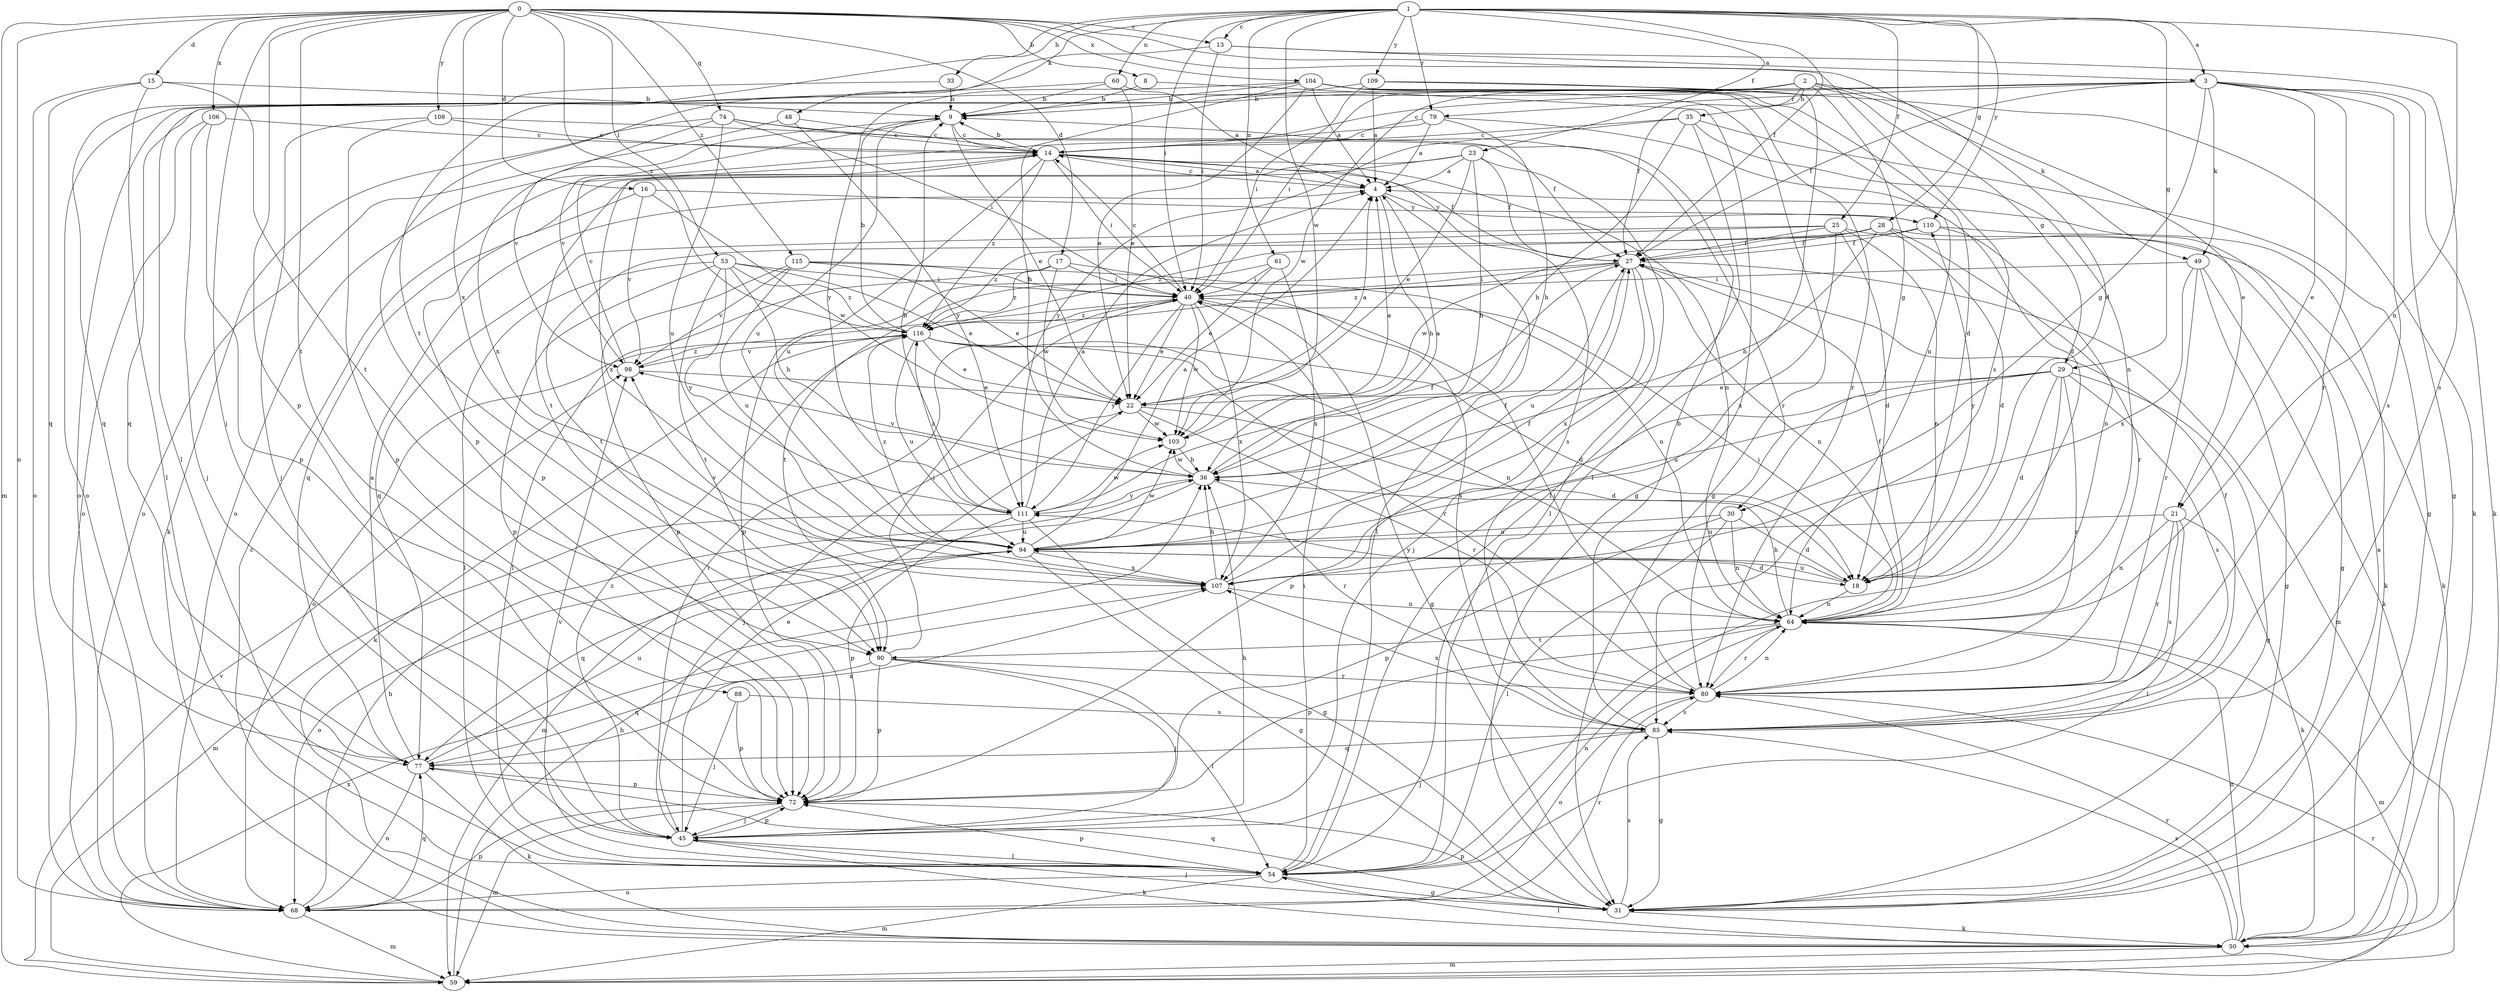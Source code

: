 strict digraph  {
0;
1;
2;
3;
4;
8;
9;
13;
14;
15;
16;
17;
18;
21;
22;
23;
25;
27;
28;
29;
30;
31;
33;
35;
36;
40;
45;
48;
49;
50;
53;
54;
59;
60;
61;
64;
68;
72;
74;
77;
79;
80;
85;
88;
90;
94;
98;
103;
104;
106;
107;
108;
109;
110;
111;
115;
116;
0 -> 8  [label=b];
0 -> 13  [label=c];
0 -> 15  [label=d];
0 -> 16  [label=d];
0 -> 17  [label=d];
0 -> 18  [label=d];
0 -> 45  [label=j];
0 -> 53  [label=l];
0 -> 59  [label=m];
0 -> 68  [label=o];
0 -> 72  [label=p];
0 -> 74  [label=q];
0 -> 85  [label=s];
0 -> 88  [label=t];
0 -> 104  [label=x];
0 -> 106  [label=x];
0 -> 107  [label=x];
0 -> 108  [label=y];
0 -> 115  [label=z];
0 -> 116  [label=z];
1 -> 3  [label=a];
1 -> 13  [label=c];
1 -> 23  [label=f];
1 -> 25  [label=f];
1 -> 27  [label=f];
1 -> 28  [label=g];
1 -> 29  [label=g];
1 -> 33  [label=h];
1 -> 40  [label=i];
1 -> 48  [label=k];
1 -> 60  [label=n];
1 -> 61  [label=n];
1 -> 64  [label=n];
1 -> 79  [label=r];
1 -> 90  [label=t];
1 -> 103  [label=w];
1 -> 109  [label=y];
1 -> 110  [label=y];
2 -> 21  [label=e];
2 -> 27  [label=f];
2 -> 29  [label=g];
2 -> 30  [label=g];
2 -> 35  [label=h];
2 -> 40  [label=i];
2 -> 49  [label=k];
2 -> 72  [label=p];
2 -> 103  [label=w];
3 -> 14  [label=c];
3 -> 21  [label=e];
3 -> 27  [label=f];
3 -> 30  [label=g];
3 -> 31  [label=g];
3 -> 49  [label=k];
3 -> 50  [label=k];
3 -> 68  [label=o];
3 -> 77  [label=q];
3 -> 79  [label=r];
3 -> 80  [label=r];
3 -> 85  [label=s];
4 -> 14  [label=c];
4 -> 36  [label=h];
4 -> 54  [label=l];
4 -> 110  [label=y];
8 -> 9  [label=b];
8 -> 31  [label=g];
9 -> 14  [label=c];
9 -> 22  [label=e];
9 -> 94  [label=u];
9 -> 98  [label=v];
9 -> 107  [label=x];
13 -> 3  [label=a];
13 -> 40  [label=i];
13 -> 54  [label=l];
13 -> 85  [label=s];
14 -> 4  [label=a];
14 -> 9  [label=b];
14 -> 27  [label=f];
14 -> 40  [label=i];
14 -> 64  [label=n];
14 -> 85  [label=s];
14 -> 94  [label=u];
14 -> 107  [label=x];
14 -> 116  [label=z];
15 -> 9  [label=b];
15 -> 54  [label=l];
15 -> 68  [label=o];
15 -> 77  [label=q];
15 -> 90  [label=t];
16 -> 77  [label=q];
16 -> 98  [label=v];
16 -> 103  [label=w];
16 -> 110  [label=y];
17 -> 40  [label=i];
17 -> 54  [label=l];
17 -> 85  [label=s];
17 -> 103  [label=w];
17 -> 116  [label=z];
18 -> 64  [label=n];
18 -> 94  [label=u];
18 -> 110  [label=y];
18 -> 111  [label=y];
21 -> 50  [label=k];
21 -> 54  [label=l];
21 -> 64  [label=n];
21 -> 80  [label=r];
21 -> 85  [label=s];
21 -> 94  [label=u];
22 -> 4  [label=a];
22 -> 18  [label=d];
22 -> 45  [label=j];
22 -> 80  [label=r];
22 -> 103  [label=w];
23 -> 4  [label=a];
23 -> 22  [label=e];
23 -> 27  [label=f];
23 -> 36  [label=h];
23 -> 54  [label=l];
23 -> 72  [label=p];
23 -> 90  [label=t];
25 -> 18  [label=d];
25 -> 27  [label=f];
25 -> 50  [label=k];
25 -> 64  [label=n];
25 -> 77  [label=q];
25 -> 107  [label=x];
25 -> 116  [label=z];
27 -> 40  [label=i];
27 -> 45  [label=j];
27 -> 59  [label=m];
27 -> 64  [label=n];
27 -> 90  [label=t];
27 -> 94  [label=u];
27 -> 107  [label=x];
27 -> 116  [label=z];
28 -> 18  [label=d];
28 -> 27  [label=f];
28 -> 31  [label=g];
28 -> 36  [label=h];
28 -> 80  [label=r];
28 -> 103  [label=w];
28 -> 116  [label=z];
29 -> 18  [label=d];
29 -> 22  [label=e];
29 -> 31  [label=g];
29 -> 54  [label=l];
29 -> 72  [label=p];
29 -> 80  [label=r];
29 -> 85  [label=s];
29 -> 94  [label=u];
30 -> 18  [label=d];
30 -> 54  [label=l];
30 -> 64  [label=n];
30 -> 72  [label=p];
30 -> 94  [label=u];
31 -> 4  [label=a];
31 -> 45  [label=j];
31 -> 50  [label=k];
31 -> 72  [label=p];
31 -> 77  [label=q];
31 -> 85  [label=s];
33 -> 9  [label=b];
33 -> 77  [label=q];
35 -> 14  [label=c];
35 -> 31  [label=g];
35 -> 36  [label=h];
35 -> 54  [label=l];
35 -> 64  [label=n];
35 -> 111  [label=y];
36 -> 4  [label=a];
36 -> 59  [label=m];
36 -> 80  [label=r];
36 -> 98  [label=v];
36 -> 103  [label=w];
36 -> 111  [label=y];
40 -> 14  [label=c];
40 -> 22  [label=e];
40 -> 31  [label=g];
40 -> 68  [label=o];
40 -> 103  [label=w];
40 -> 107  [label=x];
40 -> 111  [label=y];
40 -> 116  [label=z];
45 -> 22  [label=e];
45 -> 36  [label=h];
45 -> 40  [label=i];
45 -> 50  [label=k];
45 -> 54  [label=l];
45 -> 72  [label=p];
45 -> 116  [label=z];
48 -> 14  [label=c];
48 -> 68  [label=o];
48 -> 111  [label=y];
49 -> 31  [label=g];
49 -> 40  [label=i];
49 -> 50  [label=k];
49 -> 80  [label=r];
49 -> 107  [label=x];
50 -> 14  [label=c];
50 -> 54  [label=l];
50 -> 59  [label=m];
50 -> 64  [label=n];
50 -> 80  [label=r];
50 -> 85  [label=s];
53 -> 22  [label=e];
53 -> 36  [label=h];
53 -> 40  [label=i];
53 -> 54  [label=l];
53 -> 72  [label=p];
53 -> 90  [label=t];
53 -> 111  [label=y];
53 -> 116  [label=z];
54 -> 31  [label=g];
54 -> 40  [label=i];
54 -> 59  [label=m];
54 -> 64  [label=n];
54 -> 68  [label=o];
54 -> 72  [label=p];
54 -> 98  [label=v];
59 -> 36  [label=h];
59 -> 80  [label=r];
59 -> 98  [label=v];
59 -> 107  [label=x];
60 -> 4  [label=a];
60 -> 9  [label=b];
60 -> 22  [label=e];
60 -> 68  [label=o];
61 -> 22  [label=e];
61 -> 40  [label=i];
61 -> 72  [label=p];
61 -> 107  [label=x];
64 -> 27  [label=f];
64 -> 36  [label=h];
64 -> 40  [label=i];
64 -> 59  [label=m];
64 -> 72  [label=p];
64 -> 80  [label=r];
64 -> 90  [label=t];
68 -> 36  [label=h];
68 -> 59  [label=m];
68 -> 72  [label=p];
68 -> 77  [label=q];
68 -> 80  [label=r];
72 -> 45  [label=j];
72 -> 59  [label=m];
74 -> 14  [label=c];
74 -> 27  [label=f];
74 -> 40  [label=i];
74 -> 50  [label=k];
74 -> 94  [label=u];
74 -> 98  [label=v];
77 -> 4  [label=a];
77 -> 50  [label=k];
77 -> 68  [label=o];
77 -> 72  [label=p];
77 -> 94  [label=u];
77 -> 107  [label=x];
79 -> 4  [label=a];
79 -> 14  [label=c];
79 -> 18  [label=d];
79 -> 36  [label=h];
79 -> 68  [label=o];
80 -> 40  [label=i];
80 -> 64  [label=n];
80 -> 68  [label=o];
80 -> 85  [label=s];
85 -> 9  [label=b];
85 -> 27  [label=f];
85 -> 31  [label=g];
85 -> 45  [label=j];
85 -> 77  [label=q];
85 -> 107  [label=x];
88 -> 45  [label=j];
88 -> 72  [label=p];
88 -> 85  [label=s];
90 -> 40  [label=i];
90 -> 45  [label=j];
90 -> 54  [label=l];
90 -> 72  [label=p];
90 -> 77  [label=q];
90 -> 80  [label=r];
94 -> 4  [label=a];
94 -> 18  [label=d];
94 -> 27  [label=f];
94 -> 31  [label=g];
94 -> 68  [label=o];
94 -> 77  [label=q];
94 -> 103  [label=w];
94 -> 107  [label=x];
94 -> 116  [label=z];
98 -> 14  [label=c];
98 -> 22  [label=e];
98 -> 116  [label=z];
103 -> 4  [label=a];
103 -> 36  [label=h];
104 -> 4  [label=a];
104 -> 9  [label=b];
104 -> 18  [label=d];
104 -> 22  [label=e];
104 -> 31  [label=g];
104 -> 36  [label=h];
104 -> 64  [label=n];
104 -> 80  [label=r];
104 -> 111  [label=y];
106 -> 14  [label=c];
106 -> 45  [label=j];
106 -> 68  [label=o];
106 -> 72  [label=p];
107 -> 27  [label=f];
107 -> 36  [label=h];
107 -> 64  [label=n];
107 -> 98  [label=v];
108 -> 14  [label=c];
108 -> 45  [label=j];
108 -> 72  [label=p];
108 -> 80  [label=r];
109 -> 4  [label=a];
109 -> 9  [label=b];
109 -> 40  [label=i];
109 -> 50  [label=k];
109 -> 54  [label=l];
110 -> 27  [label=f];
110 -> 50  [label=k];
110 -> 64  [label=n];
110 -> 90  [label=t];
111 -> 4  [label=a];
111 -> 9  [label=b];
111 -> 27  [label=f];
111 -> 31  [label=g];
111 -> 59  [label=m];
111 -> 72  [label=p];
111 -> 94  [label=u];
111 -> 103  [label=w];
111 -> 116  [label=z];
115 -> 22  [label=e];
115 -> 40  [label=i];
115 -> 64  [label=n];
115 -> 72  [label=p];
115 -> 94  [label=u];
115 -> 98  [label=v];
116 -> 9  [label=b];
116 -> 18  [label=d];
116 -> 22  [label=e];
116 -> 50  [label=k];
116 -> 64  [label=n];
116 -> 80  [label=r];
116 -> 94  [label=u];
116 -> 98  [label=v];
}
